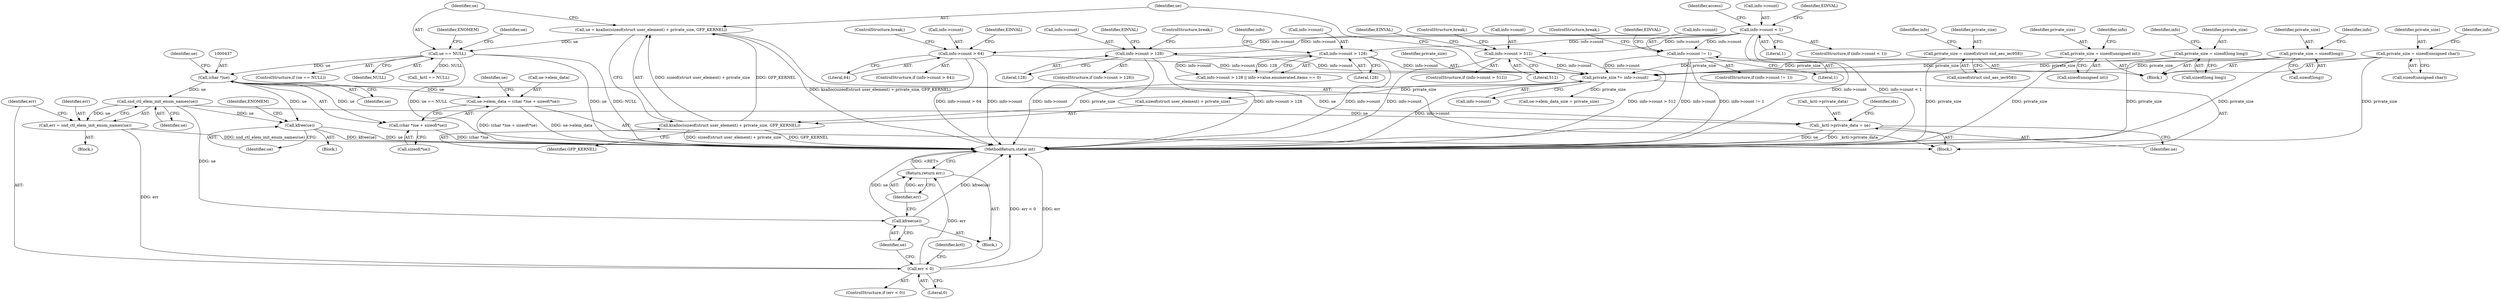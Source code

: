 digraph "0_linux_82262a46627bebb0febcc26664746c25cef08563@pointer" {
"1000436" [label="(Call,(char *)ue)"];
"1000407" [label="(Call,ue == NULL)"];
"1000398" [label="(Call,ue = kzalloc(sizeof(struct user_element) + private_size, GFP_KERNEL))"];
"1000400" [label="(Call,kzalloc(sizeof(struct user_element) + private_size, GFP_KERNEL))"];
"1000393" [label="(Call,private_size *= info->count)"];
"1000325" [label="(Call,info->count > 64)"];
"1000131" [label="(Call,info->count < 1)"];
"1000310" [label="(Call,info->count > 128)"];
"1000341" [label="(Call,info->count > 128)"];
"1000365" [label="(Call,info->count > 512)"];
"1000380" [label="(Call,info->count != 1)"];
"1000375" [label="(Call,private_size = sizeof(struct snd_aes_iec958))"];
"1000335" [label="(Call,private_size = sizeof(unsigned int))"];
"1000360" [label="(Call,private_size = sizeof(unsigned char))"];
"1000305" [label="(Call,private_size = sizeof(long))"];
"1000320" [label="(Call,private_size = sizeof(long long))"];
"1000431" [label="(Call,ue->elem_data = (char *)ue + sizeof(*ue))"];
"1000435" [label="(Call,(char *)ue + sizeof(*ue))"];
"1000458" [label="(Call,snd_ctl_elem_init_enum_names(ue))"];
"1000456" [label="(Call,err = snd_ctl_elem_init_enum_names(ue))"];
"1000461" [label="(Call,err < 0)"];
"1000467" [label="(Return,return err;)"];
"1000465" [label="(Call,kfree(ue))"];
"1000489" [label="(Call,kfree(ue))"];
"1000494" [label="(Call,_kctl->private_data = ue)"];
"1000432" [label="(Call,ue->elem_data)"];
"1000490" [label="(Identifier,ue)"];
"1000307" [label="(Call,sizeof(long))"];
"1000365" [label="(Call,info->count > 512)"];
"1000324" [label="(ControlStructure,if (info->count > 64))"];
"1000387" [label="(Identifier,EINVAL)"];
"1000401" [label="(Call,sizeof(struct user_element) + private_size)"];
"1000400" [label="(Call,kzalloc(sizeof(struct user_element) + private_size, GFP_KERNEL))"];
"1000327" [label="(Identifier,info)"];
"1000302" [label="(Block,)"];
"1000406" [label="(ControlStructure,if (ue == NULL))"];
"1000415" [label="(Identifier,ue)"];
"1000431" [label="(Call,ue->elem_data = (char *)ue + sizeof(*ue))"];
"1000335" [label="(Call,private_size = sizeof(unsigned int))"];
"1000461" [label="(Call,err < 0)"];
"1000336" [label="(Identifier,private_size)"];
"1000377" [label="(Call,sizeof(struct snd_aes_iec958))"];
"1000341" [label="(Call,info->count > 128)"];
"1000138" [label="(Identifier,EINVAL)"];
"1000326" [label="(Call,info->count)"];
"1000405" [label="(Identifier,GFP_KERNEL)"];
"1000314" [label="(Literal,128)"];
"1000321" [label="(Identifier,private_size)"];
"1000140" [label="(Identifier,access)"];
"1000471" [label="(Identifier,kctl)"];
"1000382" [label="(Identifier,info)"];
"1000409" [label="(Identifier,NULL)"];
"1000320" [label="(Call,private_size = sizeof(long long))"];
"1000361" [label="(Identifier,private_size)"];
"1000372" [label="(Identifier,EINVAL)"];
"1000318" [label="(ControlStructure,break;)"];
"1000362" [label="(Call,sizeof(unsigned char))"];
"1000435" [label="(Call,(char *)ue + sizeof(*ue))"];
"1000375" [label="(Call,private_size = sizeof(struct snd_aes_iec958))"];
"1000306" [label="(Identifier,private_size)"];
"1000408" [label="(Identifier,ue)"];
"1000380" [label="(Call,info->count != 1)"];
"1000342" [label="(Call,info->count)"];
"1000311" [label="(Call,info->count)"];
"1000367" [label="(Identifier,info)"];
"1000464" [label="(Block,)"];
"1000360" [label="(Call,private_size = sizeof(unsigned char))"];
"1000337" [label="(Call,sizeof(unsigned int))"];
"1000546" [label="(MethodReturn,static int)"];
"1000384" [label="(Literal,1)"];
"1000498" [label="(Identifier,ue)"];
"1000376" [label="(Identifier,private_size)"];
"1000322" [label="(Call,sizeof(long long))"];
"1000309" [label="(ControlStructure,if (info->count > 128))"];
"1000489" [label="(Call,kfree(ue))"];
"1000399" [label="(Identifier,ue)"];
"1000436" [label="(Call,(char *)ue)"];
"1000458" [label="(Call,snd_ctl_elem_init_enum_names(ue))"];
"1000305" [label="(Call,private_size = sizeof(long))"];
"1000460" [label="(ControlStructure,if (err < 0))"];
"1000394" [label="(Identifier,private_size)"];
"1000466" [label="(Identifier,ue)"];
"1000364" [label="(ControlStructure,if (info->count > 512))"];
"1000481" [label="(Call,_kctl == NULL)"];
"1000412" [label="(Identifier,ENOMEM)"];
"1000332" [label="(Identifier,EINVAL)"];
"1000340" [label="(Call,info->count > 128 || info->value.enumerated.items == 0)"];
"1000373" [label="(ControlStructure,break;)"];
"1000438" [label="(Identifier,ue)"];
"1000343" [label="(Identifier,info)"];
"1000131" [label="(Call,info->count < 1)"];
"1000493" [label="(Identifier,ENOMEM)"];
"1000132" [label="(Call,info->count)"];
"1000444" [label="(Identifier,ue)"];
"1000104" [label="(Block,)"];
"1000457" [label="(Identifier,err)"];
"1000398" [label="(Call,ue = kzalloc(sizeof(struct user_element) + private_size, GFP_KERNEL))"];
"1000439" [label="(Call,sizeof(*ue))"];
"1000381" [label="(Call,info->count)"];
"1000455" [label="(Block,)"];
"1000459" [label="(Identifier,ue)"];
"1000369" [label="(Literal,512)"];
"1000135" [label="(Literal,1)"];
"1000325" [label="(Call,info->count > 64)"];
"1000456" [label="(Call,err = snd_ctl_elem_init_enum_names(ue))"];
"1000130" [label="(ControlStructure,if (info->count < 1))"];
"1000312" [label="(Identifier,info)"];
"1000465" [label="(Call,kfree(ue))"];
"1000467" [label="(Return,return err;)"];
"1000494" [label="(Call,_kctl->private_data = ue)"];
"1000462" [label="(Identifier,err)"];
"1000317" [label="(Identifier,EINVAL)"];
"1000329" [label="(Literal,64)"];
"1000442" [label="(Call,ue->elem_data_size = private_size)"];
"1000393" [label="(Call,private_size *= info->count)"];
"1000388" [label="(ControlStructure,break;)"];
"1000441" [label="(Identifier,ue)"];
"1000395" [label="(Call,info->count)"];
"1000407" [label="(Call,ue == NULL)"];
"1000310" [label="(Call,info->count > 128)"];
"1000463" [label="(Literal,0)"];
"1000350" [label="(Identifier,info)"];
"1000379" [label="(ControlStructure,if (info->count != 1))"];
"1000484" [label="(Block,)"];
"1000468" [label="(Identifier,err)"];
"1000345" [label="(Literal,128)"];
"1000501" [label="(Identifier,idx)"];
"1000333" [label="(ControlStructure,break;)"];
"1000366" [label="(Call,info->count)"];
"1000495" [label="(Call,_kctl->private_data)"];
"1000436" -> "1000435"  [label="AST: "];
"1000436" -> "1000438"  [label="CFG: "];
"1000437" -> "1000436"  [label="AST: "];
"1000438" -> "1000436"  [label="AST: "];
"1000441" -> "1000436"  [label="CFG: "];
"1000436" -> "1000431"  [label="DDG: ue"];
"1000436" -> "1000435"  [label="DDG: ue"];
"1000407" -> "1000436"  [label="DDG: ue"];
"1000436" -> "1000458"  [label="DDG: ue"];
"1000436" -> "1000489"  [label="DDG: ue"];
"1000436" -> "1000494"  [label="DDG: ue"];
"1000407" -> "1000406"  [label="AST: "];
"1000407" -> "1000409"  [label="CFG: "];
"1000408" -> "1000407"  [label="AST: "];
"1000409" -> "1000407"  [label="AST: "];
"1000412" -> "1000407"  [label="CFG: "];
"1000415" -> "1000407"  [label="CFG: "];
"1000407" -> "1000546"  [label="DDG: NULL"];
"1000407" -> "1000546"  [label="DDG: ue == NULL"];
"1000407" -> "1000546"  [label="DDG: ue"];
"1000398" -> "1000407"  [label="DDG: ue"];
"1000407" -> "1000481"  [label="DDG: NULL"];
"1000398" -> "1000104"  [label="AST: "];
"1000398" -> "1000400"  [label="CFG: "];
"1000399" -> "1000398"  [label="AST: "];
"1000400" -> "1000398"  [label="AST: "];
"1000408" -> "1000398"  [label="CFG: "];
"1000398" -> "1000546"  [label="DDG: kzalloc(sizeof(struct user_element) + private_size, GFP_KERNEL)"];
"1000400" -> "1000398"  [label="DDG: sizeof(struct user_element) + private_size"];
"1000400" -> "1000398"  [label="DDG: GFP_KERNEL"];
"1000400" -> "1000405"  [label="CFG: "];
"1000401" -> "1000400"  [label="AST: "];
"1000405" -> "1000400"  [label="AST: "];
"1000400" -> "1000546"  [label="DDG: GFP_KERNEL"];
"1000400" -> "1000546"  [label="DDG: sizeof(struct user_element) + private_size"];
"1000393" -> "1000400"  [label="DDG: private_size"];
"1000393" -> "1000104"  [label="AST: "];
"1000393" -> "1000395"  [label="CFG: "];
"1000394" -> "1000393"  [label="AST: "];
"1000395" -> "1000393"  [label="AST: "];
"1000399" -> "1000393"  [label="CFG: "];
"1000393" -> "1000546"  [label="DDG: info->count"];
"1000325" -> "1000393"  [label="DDG: info->count"];
"1000310" -> "1000393"  [label="DDG: info->count"];
"1000341" -> "1000393"  [label="DDG: info->count"];
"1000365" -> "1000393"  [label="DDG: info->count"];
"1000380" -> "1000393"  [label="DDG: info->count"];
"1000375" -> "1000393"  [label="DDG: private_size"];
"1000335" -> "1000393"  [label="DDG: private_size"];
"1000360" -> "1000393"  [label="DDG: private_size"];
"1000305" -> "1000393"  [label="DDG: private_size"];
"1000320" -> "1000393"  [label="DDG: private_size"];
"1000393" -> "1000401"  [label="DDG: private_size"];
"1000393" -> "1000442"  [label="DDG: private_size"];
"1000325" -> "1000324"  [label="AST: "];
"1000325" -> "1000329"  [label="CFG: "];
"1000326" -> "1000325"  [label="AST: "];
"1000329" -> "1000325"  [label="AST: "];
"1000332" -> "1000325"  [label="CFG: "];
"1000333" -> "1000325"  [label="CFG: "];
"1000325" -> "1000546"  [label="DDG: info->count"];
"1000325" -> "1000546"  [label="DDG: info->count > 64"];
"1000131" -> "1000325"  [label="DDG: info->count"];
"1000131" -> "1000130"  [label="AST: "];
"1000131" -> "1000135"  [label="CFG: "];
"1000132" -> "1000131"  [label="AST: "];
"1000135" -> "1000131"  [label="AST: "];
"1000138" -> "1000131"  [label="CFG: "];
"1000140" -> "1000131"  [label="CFG: "];
"1000131" -> "1000546"  [label="DDG: info->count"];
"1000131" -> "1000546"  [label="DDG: info->count < 1"];
"1000131" -> "1000310"  [label="DDG: info->count"];
"1000131" -> "1000341"  [label="DDG: info->count"];
"1000131" -> "1000365"  [label="DDG: info->count"];
"1000131" -> "1000380"  [label="DDG: info->count"];
"1000310" -> "1000309"  [label="AST: "];
"1000310" -> "1000314"  [label="CFG: "];
"1000311" -> "1000310"  [label="AST: "];
"1000314" -> "1000310"  [label="AST: "];
"1000317" -> "1000310"  [label="CFG: "];
"1000318" -> "1000310"  [label="CFG: "];
"1000310" -> "1000546"  [label="DDG: info->count > 128"];
"1000310" -> "1000546"  [label="DDG: info->count"];
"1000341" -> "1000340"  [label="AST: "];
"1000341" -> "1000345"  [label="CFG: "];
"1000342" -> "1000341"  [label="AST: "];
"1000345" -> "1000341"  [label="AST: "];
"1000350" -> "1000341"  [label="CFG: "];
"1000340" -> "1000341"  [label="CFG: "];
"1000341" -> "1000546"  [label="DDG: info->count"];
"1000341" -> "1000340"  [label="DDG: info->count"];
"1000341" -> "1000340"  [label="DDG: 128"];
"1000365" -> "1000364"  [label="AST: "];
"1000365" -> "1000369"  [label="CFG: "];
"1000366" -> "1000365"  [label="AST: "];
"1000369" -> "1000365"  [label="AST: "];
"1000372" -> "1000365"  [label="CFG: "];
"1000373" -> "1000365"  [label="CFG: "];
"1000365" -> "1000546"  [label="DDG: info->count > 512"];
"1000365" -> "1000546"  [label="DDG: info->count"];
"1000380" -> "1000379"  [label="AST: "];
"1000380" -> "1000384"  [label="CFG: "];
"1000381" -> "1000380"  [label="AST: "];
"1000384" -> "1000380"  [label="AST: "];
"1000387" -> "1000380"  [label="CFG: "];
"1000388" -> "1000380"  [label="CFG: "];
"1000380" -> "1000546"  [label="DDG: info->count != 1"];
"1000380" -> "1000546"  [label="DDG: info->count"];
"1000375" -> "1000302"  [label="AST: "];
"1000375" -> "1000377"  [label="CFG: "];
"1000376" -> "1000375"  [label="AST: "];
"1000377" -> "1000375"  [label="AST: "];
"1000382" -> "1000375"  [label="CFG: "];
"1000375" -> "1000546"  [label="DDG: private_size"];
"1000335" -> "1000302"  [label="AST: "];
"1000335" -> "1000337"  [label="CFG: "];
"1000336" -> "1000335"  [label="AST: "];
"1000337" -> "1000335"  [label="AST: "];
"1000343" -> "1000335"  [label="CFG: "];
"1000335" -> "1000546"  [label="DDG: private_size"];
"1000360" -> "1000302"  [label="AST: "];
"1000360" -> "1000362"  [label="CFG: "];
"1000361" -> "1000360"  [label="AST: "];
"1000362" -> "1000360"  [label="AST: "];
"1000367" -> "1000360"  [label="CFG: "];
"1000360" -> "1000546"  [label="DDG: private_size"];
"1000305" -> "1000302"  [label="AST: "];
"1000305" -> "1000307"  [label="CFG: "];
"1000306" -> "1000305"  [label="AST: "];
"1000307" -> "1000305"  [label="AST: "];
"1000312" -> "1000305"  [label="CFG: "];
"1000305" -> "1000546"  [label="DDG: private_size"];
"1000320" -> "1000302"  [label="AST: "];
"1000320" -> "1000322"  [label="CFG: "];
"1000321" -> "1000320"  [label="AST: "];
"1000322" -> "1000320"  [label="AST: "];
"1000327" -> "1000320"  [label="CFG: "];
"1000320" -> "1000546"  [label="DDG: private_size"];
"1000431" -> "1000104"  [label="AST: "];
"1000431" -> "1000435"  [label="CFG: "];
"1000432" -> "1000431"  [label="AST: "];
"1000435" -> "1000431"  [label="AST: "];
"1000444" -> "1000431"  [label="CFG: "];
"1000431" -> "1000546"  [label="DDG: ue->elem_data"];
"1000431" -> "1000546"  [label="DDG: (char *)ue + sizeof(*ue)"];
"1000435" -> "1000439"  [label="CFG: "];
"1000439" -> "1000435"  [label="AST: "];
"1000435" -> "1000546"  [label="DDG: (char *)ue"];
"1000458" -> "1000456"  [label="AST: "];
"1000458" -> "1000459"  [label="CFG: "];
"1000459" -> "1000458"  [label="AST: "];
"1000456" -> "1000458"  [label="CFG: "];
"1000458" -> "1000456"  [label="DDG: ue"];
"1000458" -> "1000465"  [label="DDG: ue"];
"1000458" -> "1000489"  [label="DDG: ue"];
"1000458" -> "1000494"  [label="DDG: ue"];
"1000456" -> "1000455"  [label="AST: "];
"1000457" -> "1000456"  [label="AST: "];
"1000462" -> "1000456"  [label="CFG: "];
"1000456" -> "1000546"  [label="DDG: snd_ctl_elem_init_enum_names(ue)"];
"1000456" -> "1000461"  [label="DDG: err"];
"1000461" -> "1000460"  [label="AST: "];
"1000461" -> "1000463"  [label="CFG: "];
"1000462" -> "1000461"  [label="AST: "];
"1000463" -> "1000461"  [label="AST: "];
"1000466" -> "1000461"  [label="CFG: "];
"1000471" -> "1000461"  [label="CFG: "];
"1000461" -> "1000546"  [label="DDG: err < 0"];
"1000461" -> "1000546"  [label="DDG: err"];
"1000461" -> "1000467"  [label="DDG: err"];
"1000467" -> "1000464"  [label="AST: "];
"1000467" -> "1000468"  [label="CFG: "];
"1000468" -> "1000467"  [label="AST: "];
"1000546" -> "1000467"  [label="CFG: "];
"1000467" -> "1000546"  [label="DDG: <RET>"];
"1000468" -> "1000467"  [label="DDG: err"];
"1000465" -> "1000464"  [label="AST: "];
"1000465" -> "1000466"  [label="CFG: "];
"1000466" -> "1000465"  [label="AST: "];
"1000468" -> "1000465"  [label="CFG: "];
"1000465" -> "1000546"  [label="DDG: kfree(ue)"];
"1000465" -> "1000546"  [label="DDG: ue"];
"1000489" -> "1000484"  [label="AST: "];
"1000489" -> "1000490"  [label="CFG: "];
"1000490" -> "1000489"  [label="AST: "];
"1000493" -> "1000489"  [label="CFG: "];
"1000489" -> "1000546"  [label="DDG: kfree(ue)"];
"1000489" -> "1000546"  [label="DDG: ue"];
"1000494" -> "1000104"  [label="AST: "];
"1000494" -> "1000498"  [label="CFG: "];
"1000495" -> "1000494"  [label="AST: "];
"1000498" -> "1000494"  [label="AST: "];
"1000501" -> "1000494"  [label="CFG: "];
"1000494" -> "1000546"  [label="DDG: ue"];
"1000494" -> "1000546"  [label="DDG: _kctl->private_data"];
}
